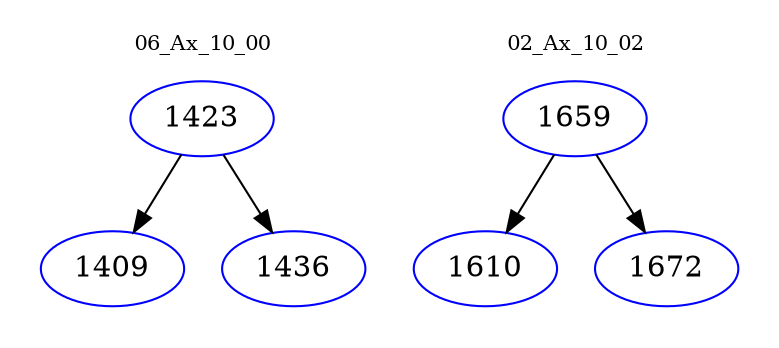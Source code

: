 digraph{
subgraph cluster_0 {
color = white
label = "06_Ax_10_00";
fontsize=10;
T0_1423 [label="1423", color="blue"]
T0_1423 -> T0_1409 [color="black"]
T0_1409 [label="1409", color="blue"]
T0_1423 -> T0_1436 [color="black"]
T0_1436 [label="1436", color="blue"]
}
subgraph cluster_1 {
color = white
label = "02_Ax_10_02";
fontsize=10;
T1_1659 [label="1659", color="blue"]
T1_1659 -> T1_1610 [color="black"]
T1_1610 [label="1610", color="blue"]
T1_1659 -> T1_1672 [color="black"]
T1_1672 [label="1672", color="blue"]
}
}
